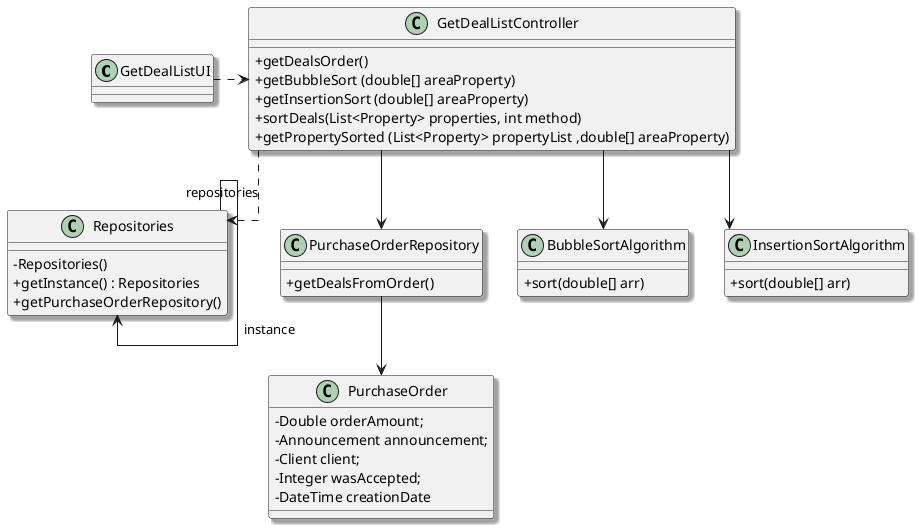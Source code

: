@startuml
'skinparam monochrome true
skinparam packageStyle rectangle
skinparam shadowing true
skinparam linetype ortho
'skinparam linetype orto


skinparam classAttributeIconSize 0

'left to right direction

class  GetDealListUI {
}

class GetDealListController {
   + getDealsOrder()
   + getBubbleSort (double[] areaProperty)
   + getInsertionSort (double[] areaProperty)
   + sortDeals(List<Property> properties, int method)
   + getPropertySorted (List<Property> propertyList ,double[] areaProperty)
}



class Repositories {
    - Repositories()
    + getInstance() : Repositories
    + getPurchaseOrderRepository()
}

class PurchaseOrderRepository{
   + getDealsFromOrder()

}

class PurchaseOrder{
    - Double orderAmount;
    - Announcement announcement;
    - Client client;
    - Integer wasAccepted;
    - DateTime creationDate
}

class BubbleSortAlgorithm{
    + sort(double[] arr)

}

class InsertionSortAlgorithm{
    + sort(double[] arr)
 }









Repositories --> Repositories : instance

GetDealListUI .> GetDealListController

GetDealListController .-> Repositories : repositories

GetDealListController --> PurchaseOrderRepository

GetDealListController --> BubbleSortAlgorithm

GetDealListController --> InsertionSortAlgorithm

PurchaseOrderRepository --> PurchaseOrder




@enduml